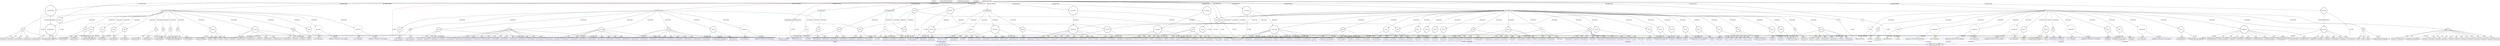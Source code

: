 digraph {
baseInfo[graphId=439,category="extension_graph",isAnonymous=false,possibleRelation=true]
frameworkRelatedTypesInfo[0="javafx.scene.Parent"]
possibleCollaborationsInfo[0="439~CLIENT_METHOD_DECLARATION-INSTANTIATION-FIELD_DECLARATION-~javafx.scene.Parent ~javafx.scene.Parent ~false~false",1="439~CLIENT_METHOD_DECLARATION-RETURN_TYPE-CLIENT_METHOD_DECLARATION-INSTANTIATION-~javafx.scene.Parent ~javafx.scene.Parent ~false~false",2="439~CLIENT_METHOD_DECLARATION-INSTANTIATION-~javafx.scene.Parent ~javafx.event.EventHandler ~false~true",3="439~CLIENT_METHOD_DECLARATION-INSTANTIATION-CLIENT_METHOD_DECLARATION-INSTANTIATION-CLIENT_METHOD_DECLARATION-INSTANTIATION-~javafx.scene.Parent ~javafx.scene.Parent ~false~false"]
locationInfo[projectName="Enriqe-Breaking-Bad-Brick-Breaker",filePath="/Enriqe-Breaking-Bad-Brick-Breaker/Breaking-Bad-Brick-Breaker-master/src/bbbrickbreaker/Level.java",contextSignature="Level",graphId="439"]
0[label="bbbrickbreaker.Level",vertexType="ROOT_CLIENT_CLASS_DECLARATION",isFrameworkType=false,color=red]
1[label="javafx.scene.Parent",vertexType="FRAMEWORK_CLASS_TYPE",isFrameworkType=true,peripheries=2]
2[label="ball",vertexType="FIELD_DECLARATION",isFrameworkType=false,shape=circle]
3[label="bbbrickbreaker.Ball",vertexType="REFERENCE_CLIENT_CLASS_DECLARATION",isFrameworkType=false,color=blue]
5[label="bat",vertexType="FIELD_DECLARATION",isFrameworkType=false,shape=circle]
6[label="bbbrickbreaker.Bat",vertexType="REFERENCE_CLIENT_CLASS_DECLARATION",isFrameworkType=false,color=blue]
8[label="group",vertexType="FIELD_DECLARATION",isFrameworkType=true,peripheries=2,shape=circle]
9[label="javafx.scene.Group",vertexType="FRAMEWORK_CLASS_TYPE",isFrameworkType=true,peripheries=2]
10[label="infoPanel",vertexType="FIELD_DECLARATION",isFrameworkType=true,peripheries=2,shape=circle]
12[label="livesCaption",vertexType="FIELD_DECLARATION",isFrameworkType=true,peripheries=2,shape=circle]
13[label="javafx.scene.text.Text",vertexType="FRAMEWORK_CLASS_TYPE",isFrameworkType=true,peripheries=2]
14[label="message",vertexType="FIELD_DECLARATION",isFrameworkType=true,peripheries=2,shape=circle]
15[label="javafx.scene.image.ImageView",vertexType="FRAMEWORK_CLASS_TYPE",isFrameworkType=true,peripheries=2]
16[label="round",vertexType="FIELD_DECLARATION",isFrameworkType=true,peripheries=2,shape=circle]
18[label="roundCaption",vertexType="FIELD_DECLARATION",isFrameworkType=true,peripheries=2,shape=circle]
20[label="score",vertexType="FIELD_DECLARATION",isFrameworkType=true,peripheries=2,shape=circle]
22[label="scoreCaption",vertexType="FIELD_DECLARATION",isFrameworkType=true,peripheries=2,shape=circle]
24[label="startingTimeline",vertexType="FIELD_DECLARATION",isFrameworkType=true,peripheries=2,shape=circle]
25[label="javafx.animation.Timeline",vertexType="FRAMEWORK_CLASS_TYPE",isFrameworkType=true,peripheries=2]
26[label="timeline",vertexType="FIELD_DECLARATION",isFrameworkType=true,peripheries=2,shape=circle]
28[label="void initStartingTimeline()",vertexType="CLIENT_METHOD_DECLARATION",isFrameworkType=false,shape=box]
30[label="VAR0",vertexType="VARIABLE_EXPRESION",isFrameworkType=true,peripheries=2,shape=circle]
29[label="new Timeline()",vertexType="CONSTRUCTOR_CALL",isFrameworkType=true,peripheries=2]
33[label="kf1",vertexType="VARIABLE_EXPRESION",isFrameworkType=true,peripheries=2,shape=circle]
34[label="javafx.animation.KeyFrame",vertexType="FRAMEWORK_CLASS_TYPE",isFrameworkType=true,peripheries=2]
32[label="new KeyFrame()",vertexType="CONSTRUCTOR_CALL",isFrameworkType=true,peripheries=2]
35[label="Duration",vertexType="VARIABLE_EXPRESION",isFrameworkType=true,peripheries=2,shape=circle]
37[label="javafx.util.Duration",vertexType="FRAMEWORK_CLASS_TYPE",isFrameworkType=true,peripheries=2]
36[label="millis()",vertexType="INSIDE_CALL",isFrameworkType=true,peripheries=2,shape=box]
39[label="anonymous3",vertexType="VARIABLE_EXPRESION",isFrameworkType=false,shape=circle]
40[label="REFERENCE_ANONYMOUS_DECLARATION",vertexType="REFERENCE_ANONYMOUS_DECLARATION",isFrameworkType=false,color=blue]
41[label="javafx.event.EventHandler",vertexType="FRAMEWORK_INTERFACE_TYPE",isFrameworkType=true,peripheries=2]
38[label="new EventHandler()",vertexType="CONSTRUCTOR_CALL",isFrameworkType=false]
42[label="message",vertexType="VARIABLE_EXPRESION",isFrameworkType=true,peripheries=2,shape=circle]
44[label="javafx.scene.Node",vertexType="FRAMEWORK_CLASS_TYPE",isFrameworkType=true,peripheries=2]
43[label="setVisible()",vertexType="INSIDE_CALL",isFrameworkType=true,peripheries=2,shape=box]
45[label="bat",vertexType="VARIABLE_EXPRESION",isFrameworkType=true,peripheries=2,shape=circle]
46[label="setVisible()",vertexType="INSIDE_CALL",isFrameworkType=true,peripheries=2,shape=box]
48[label="ball",vertexType="VARIABLE_EXPRESION",isFrameworkType=true,peripheries=2,shape=circle]
49[label="setVisible()",vertexType="INSIDE_CALL",isFrameworkType=true,peripheries=2,shape=box]
52[label="VAR7",vertexType="VARIABLE_EXPRESION",isFrameworkType=true,peripheries=2,shape=circle]
53[label="javafx.animation.KeyValue",vertexType="FRAMEWORK_CLASS_TYPE",isFrameworkType=true,peripheries=2]
51[label="new KeyValue()",vertexType="CONSTRUCTOR_CALL",isFrameworkType=true,peripheries=2]
55[label="opacityProperty()",vertexType="INSIDE_CALL",isFrameworkType=true,peripheries=2,shape=box]
57[label="kf2",vertexType="VARIABLE_EXPRESION",isFrameworkType=true,peripheries=2,shape=circle]
56[label="new KeyFrame()",vertexType="CONSTRUCTOR_CALL",isFrameworkType=true,peripheries=2]
60[label="millis()",vertexType="INSIDE_CALL",isFrameworkType=true,peripheries=2,shape=box]
62[label="VAR11",vertexType="VARIABLE_EXPRESION",isFrameworkType=true,peripheries=2,shape=circle]
61[label="new KeyValue()",vertexType="CONSTRUCTOR_CALL",isFrameworkType=true,peripheries=2]
65[label="opacityProperty()",vertexType="INSIDE_CALL",isFrameworkType=true,peripheries=2,shape=box]
67[label="kf3",vertexType="VARIABLE_EXPRESION",isFrameworkType=true,peripheries=2,shape=circle]
66[label="new KeyFrame()",vertexType="CONSTRUCTOR_CALL",isFrameworkType=true,peripheries=2]
70[label="millis()",vertexType="INSIDE_CALL",isFrameworkType=true,peripheries=2,shape=box]
72[label="VAR15",vertexType="VARIABLE_EXPRESION",isFrameworkType=true,peripheries=2,shape=circle]
71[label="new KeyValue()",vertexType="CONSTRUCTOR_CALL",isFrameworkType=true,peripheries=2]
75[label="opacityProperty()",vertexType="INSIDE_CALL",isFrameworkType=true,peripheries=2,shape=box]
77[label="kf4",vertexType="VARIABLE_EXPRESION",isFrameworkType=true,peripheries=2,shape=circle]
76[label="new KeyFrame()",vertexType="CONSTRUCTOR_CALL",isFrameworkType=true,peripheries=2]
80[label="millis()",vertexType="INSIDE_CALL",isFrameworkType=true,peripheries=2,shape=box]
82[label="anonymous19",vertexType="VARIABLE_EXPRESION",isFrameworkType=false,shape=circle]
83[label="REFERENCE_ANONYMOUS_DECLARATION",vertexType="REFERENCE_ANONYMOUS_DECLARATION",isFrameworkType=false,color=blue]
81[label="new EventHandler()",vertexType="CONSTRUCTOR_CALL",isFrameworkType=false]
86[label="setVisible()",vertexType="INSIDE_CALL",isFrameworkType=true,peripheries=2,shape=box]
88[label="setTranslateX()",vertexType="INSIDE_CALL",isFrameworkType=true,peripheries=2,shape=box]
90[label="setTranslateX()",vertexType="INSIDE_CALL",isFrameworkType=true,peripheries=2,shape=box]
92[label="setTranslateY()",vertexType="INSIDE_CALL",isFrameworkType=true,peripheries=2,shape=box]
94[label="setVisible()",vertexType="INSIDE_CALL",isFrameworkType=true,peripheries=2,shape=box]
96[label="setVisible()",vertexType="INSIDE_CALL",isFrameworkType=true,peripheries=2,shape=box]
98[label="VAR26",vertexType="VARIABLE_EXPRESION",isFrameworkType=true,peripheries=2,shape=circle]
97[label="new KeyValue()",vertexType="CONSTRUCTOR_CALL",isFrameworkType=true,peripheries=2]
101[label="opacityProperty()",vertexType="INSIDE_CALL",isFrameworkType=true,peripheries=2,shape=box]
102[label="VAR28",vertexType="VARIABLE_EXPRESION",isFrameworkType=true,peripheries=2,shape=circle]
104[label="javafx.collections.ObservableList",vertexType="FRAMEWORK_INTERFACE_TYPE",isFrameworkType=true,peripheries=2]
103[label="addAll()",vertexType="INSIDE_CALL",isFrameworkType=true,peripheries=2,shape=box]
105[label="startingTimeline",vertexType="VARIABLE_EXPRESION",isFrameworkType=true,peripheries=2,shape=circle]
106[label="getKeyFrames()",vertexType="INSIDE_CALL",isFrameworkType=true,peripheries=2,shape=box]
108[label="void initTimeline()",vertexType="CLIENT_METHOD_DECLARATION",isFrameworkType=false,shape=box]
110[label="VAR30",vertexType="VARIABLE_EXPRESION",isFrameworkType=true,peripheries=2,shape=circle]
109[label="new Timeline()",vertexType="CONSTRUCTOR_CALL",isFrameworkType=true,peripheries=2]
112[label="timeline",vertexType="VARIABLE_EXPRESION",isFrameworkType=true,peripheries=2,shape=circle]
114[label="javafx.animation.Animation",vertexType="FRAMEWORK_CLASS_TYPE",isFrameworkType=true,peripheries=2]
113[label="setCycleCount()",vertexType="INSIDE_CALL",isFrameworkType=true,peripheries=2,shape=box]
116[label="kf",vertexType="VARIABLE_EXPRESION",isFrameworkType=true,peripheries=2,shape=circle]
115[label="new KeyFrame()",vertexType="CONSTRUCTOR_CALL",isFrameworkType=true,peripheries=2]
119[label="anonymous33",vertexType="VARIABLE_EXPRESION",isFrameworkType=false,shape=circle]
120[label="REFERENCE_ANONYMOUS_DECLARATION",vertexType="REFERENCE_ANONYMOUS_DECLARATION",isFrameworkType=false,color=blue]
118[label="new EventHandler()",vertexType="CONSTRUCTOR_CALL",isFrameworkType=false]
122[label="brick",vertexType="VARIABLE_EXPRESION",isFrameworkType=true,peripheries=2,shape=circle]
123[label="setOpacity()",vertexType="INSIDE_CALL",isFrameworkType=true,peripheries=2,shape=box]
126[label="getOpacity()",vertexType="INSIDE_CALL",isFrameworkType=true,peripheries=2,shape=box]
128[label="getOpacity()",vertexType="INSIDE_CALL",isFrameworkType=true,peripheries=2,shape=box]
130[label="setVisible()",vertexType="INSIDE_CALL",isFrameworkType=true,peripheries=2,shape=box]
131[label="bat",vertexType="VARIABLE_EXPRESION",isFrameworkType=true,peripheries=2,shape=circle]
132[label="getTranslateX()",vertexType="INSIDE_CALL",isFrameworkType=true,peripheries=2,shape=box]
134[label="bonus",vertexType="VARIABLE_EXPRESION",isFrameworkType=true,peripheries=2,shape=circle]
135[label="getTranslateY()",vertexType="INSIDE_CALL",isFrameworkType=true,peripheries=2,shape=box]
138[label="setVisible()",vertexType="INSIDE_CALL",isFrameworkType=true,peripheries=2,shape=box]
139[label="group",vertexType="VARIABLE_EXPRESION",isFrameworkType=true,peripheries=2,shape=circle]
140[label="getChildren()",vertexType="INSIDE_CALL",isFrameworkType=true,peripheries=2,shape=box]
143[label="setTranslateY()",vertexType="INSIDE_CALL",isFrameworkType=true,peripheries=2,shape=box]
145[label="getTranslateY()",vertexType="INSIDE_CALL",isFrameworkType=true,peripheries=2,shape=box]
147[label="getTranslateX()",vertexType="INSIDE_CALL",isFrameworkType=true,peripheries=2,shape=box]
149[label="getTranslateX()",vertexType="INSIDE_CALL",isFrameworkType=true,peripheries=2,shape=box]
151[label="getTranslateX()",vertexType="INSIDE_CALL",isFrameworkType=true,peripheries=2,shape=box]
153[label="getTranslateX()",vertexType="INSIDE_CALL",isFrameworkType=true,peripheries=2,shape=box]
155[label="getTranslateY()",vertexType="INSIDE_CALL",isFrameworkType=true,peripheries=2,shape=box]
157[label="getTranslateY()",vertexType="INSIDE_CALL",isFrameworkType=true,peripheries=2,shape=box]
159[label="getTranslateY()",vertexType="INSIDE_CALL",isFrameworkType=true,peripheries=2,shape=box]
161[label="getTranslateY()",vertexType="INSIDE_CALL",isFrameworkType=true,peripheries=2,shape=box]
163[label="setVisible()",vertexType="INSIDE_CALL",isFrameworkType=true,peripheries=2,shape=box]
165[label="getChildren()",vertexType="INSIDE_CALL",isFrameworkType=true,peripheries=2,shape=box]
167[label="getTranslateX()",vertexType="INSIDE_CALL",isFrameworkType=true,peripheries=2,shape=box]
169[label="setTranslateX()",vertexType="INSIDE_CALL",isFrameworkType=true,peripheries=2,shape=box]
171[label="setTranslateX()",vertexType="INSIDE_CALL",isFrameworkType=true,peripheries=2,shape=box]
173[label="getTranslateX()",vertexType="INSIDE_CALL",isFrameworkType=true,peripheries=2,shape=box]
174[label="ball",vertexType="VARIABLE_EXPRESION",isFrameworkType=true,peripheries=2,shape=circle]
175[label="setTranslateY()",vertexType="INSIDE_CALL",isFrameworkType=true,peripheries=2,shape=box]
178[label="setTranslateY()",vertexType="INSIDE_CALL",isFrameworkType=true,peripheries=2,shape=box]
180[label="getTranslateX()",vertexType="INSIDE_CALL",isFrameworkType=true,peripheries=2,shape=box]
182[label="getTranslateY()",vertexType="INSIDE_CALL",isFrameworkType=true,peripheries=2,shape=box]
184[label="getTranslateY()",vertexType="INSIDE_CALL",isFrameworkType=true,peripheries=2,shape=box]
186[label="getTranslateX()",vertexType="INSIDE_CALL",isFrameworkType=true,peripheries=2,shape=box]
188[label="getTranslateX()",vertexType="INSIDE_CALL",isFrameworkType=true,peripheries=2,shape=box]
190[label="getTranslateX()",vertexType="INSIDE_CALL",isFrameworkType=true,peripheries=2,shape=box]
192[label="setTranslateX()",vertexType="INSIDE_CALL",isFrameworkType=true,peripheries=2,shape=box]
194[label="setTranslateY()",vertexType="INSIDE_CALL",isFrameworkType=true,peripheries=2,shape=box]
196[label="getTranslateY()",vertexType="INSIDE_CALL",isFrameworkType=true,peripheries=2,shape=box]
198[label="getKeyFrames()",vertexType="INSIDE_CALL",isFrameworkType=true,peripheries=2,shape=box]
219[label="void initLevel()",vertexType="CLIENT_METHOD_DECLARATION",isFrameworkType=false,shape=box]
221[label="VAR76",vertexType="VARIABLE_EXPRESION",isFrameworkType=false,shape=circle]
222[label="bbbrickbreaker.Brick",vertexType="REFERENCE_CLIENT_CLASS_DECLARATION",isFrameworkType=false,color=blue]
220[label="new Brick()",vertexType="CONSTRUCTOR_CALL",isFrameworkType=false]
224[label="brick",vertexType="VARIABLE_EXPRESION",isFrameworkType=true,peripheries=2,shape=circle]
225[label="setTranslateX()",vertexType="INSIDE_CALL",isFrameworkType=true,peripheries=2,shape=box]
228[label="setTranslateY()",vertexType="INSIDE_CALL",isFrameworkType=true,peripheries=2,shape=box]
229[label="bbbrickbreaker.Brick getBrick(int,int)",vertexType="CLIENT_METHOD_DECLARATION",isFrameworkType=false,shape=box]
246[label="void kickBrick(int,int)",vertexType="CLIENT_METHOD_DECLARATION",isFrameworkType=false,shape=box]
248[label="bonus",vertexType="VARIABLE_EXPRESION",isFrameworkType=false,shape=circle]
249[label="bbbrickbreaker.Bonus",vertexType="REFERENCE_CLIENT_CLASS_DECLARATION",isFrameworkType=false,color=blue]
247[label="new Bonus()",vertexType="CONSTRUCTOR_CALL",isFrameworkType=false]
252[label="setTranslateY()",vertexType="INSIDE_CALL",isFrameworkType=true,peripheries=2,shape=box]
253[label="brick",vertexType="VARIABLE_EXPRESION",isFrameworkType=true,peripheries=2,shape=circle]
254[label="getTranslateY()",vertexType="INSIDE_CALL",isFrameworkType=true,peripheries=2,shape=box]
257[label="setVisible()",vertexType="INSIDE_CALL",isFrameworkType=true,peripheries=2,shape=box]
259[label="setTranslateX()",vertexType="INSIDE_CALL",isFrameworkType=true,peripheries=2,shape=box]
261[label="getTranslateX()",vertexType="INSIDE_CALL",isFrameworkType=true,peripheries=2,shape=box]
262[label="group",vertexType="VARIABLE_EXPRESION",isFrameworkType=true,peripheries=2,shape=circle]
263[label="getChildren()",vertexType="INSIDE_CALL",isFrameworkType=true,peripheries=2,shape=box]
265[label="void updateLives()",vertexType="CLIENT_METHOD_DECLARATION",isFrameworkType=false,shape=box]
266[label="infoPanel",vertexType="VARIABLE_EXPRESION",isFrameworkType=true,peripheries=2,shape=circle]
267[label="getChildren()",vertexType="INSIDE_CALL",isFrameworkType=true,peripheries=2,shape=box]
270[label="lifeBonus",vertexType="VARIABLE_EXPRESION",isFrameworkType=false,shape=circle]
269[label="new Bonus()",vertexType="CONSTRUCTOR_CALL",isFrameworkType=false]
273[label="setScaleX()",vertexType="INSIDE_CALL",isFrameworkType=true,peripheries=2,shape=box]
275[label="setScaleY()",vertexType="INSIDE_CALL",isFrameworkType=true,peripheries=2,shape=box]
277[label="setTranslateX()",vertexType="INSIDE_CALL",isFrameworkType=true,peripheries=2,shape=box]
278[label="livesCaption",vertexType="VARIABLE_EXPRESION",isFrameworkType=true,peripheries=2,shape=circle]
279[label="getTranslateX()",vertexType="INSIDE_CALL",isFrameworkType=true,peripheries=2,shape=box]
281[label="VAR97",vertexType="VARIABLE_EXPRESION",isFrameworkType=true,peripheries=2,shape=circle]
283[label="javafx.geometry.Bounds",vertexType="FRAMEWORK_CLASS_TYPE",isFrameworkType=true,peripheries=2]
282[label="getWidth()",vertexType="INSIDE_CALL",isFrameworkType=true,peripheries=2,shape=box]
285[label="getBoundsInLocal()",vertexType="INSIDE_CALL",isFrameworkType=true,peripheries=2,shape=box]
287[label="setTranslateY()",vertexType="INSIDE_CALL",isFrameworkType=true,peripheries=2,shape=box]
289[label="getTranslateY()",vertexType="INSIDE_CALL",isFrameworkType=true,peripheries=2,shape=box]
291[label="getChildren()",vertexType="INSIDE_CALL",isFrameworkType=true,peripheries=2,shape=box]
327[label="void initInfoPanel()",vertexType="CLIENT_METHOD_DECLARATION",isFrameworkType=false,shape=box]
329[label="VAR116",vertexType="VARIABLE_EXPRESION",isFrameworkType=true,peripheries=2,shape=circle]
328[label="new Group()",vertexType="CONSTRUCTOR_CALL",isFrameworkType=true,peripheries=2]
332[label="VAR117",vertexType="VARIABLE_EXPRESION",isFrameworkType=true,peripheries=2,shape=circle]
331[label="new Text()",vertexType="CONSTRUCTOR_CALL",isFrameworkType=true,peripheries=2]
334[label="roundCaption",vertexType="VARIABLE_EXPRESION",isFrameworkType=true,peripheries=2,shape=circle]
335[label="setText()",vertexType="INSIDE_CALL",isFrameworkType=true,peripheries=2,shape=box]
338[label="setTextOrigin()",vertexType="INSIDE_CALL",isFrameworkType=true,peripheries=2,shape=box]
340[label="setFill()",vertexType="INSIDE_CALL",isFrameworkType=true,peripheries=2,shape=box]
341[label="Color",vertexType="VARIABLE_EXPRESION",isFrameworkType=true,peripheries=2,shape=circle]
343[label="javafx.scene.paint.Color",vertexType="FRAMEWORK_CLASS_TYPE",isFrameworkType=true,peripheries=2]
342[label="rgb()",vertexType="INSIDE_CALL",isFrameworkType=true,peripheries=2,shape=box]
345[label="f",vertexType="VARIABLE_EXPRESION",isFrameworkType=true,peripheries=2,shape=circle]
346[label="javafx.scene.text.Font",vertexType="FRAMEWORK_CLASS_TYPE",isFrameworkType=true,peripheries=2]
344[label="new Font()",vertexType="CONSTRUCTOR_CALL",isFrameworkType=true,peripheries=2]
348[label="setFont()",vertexType="INSIDE_CALL",isFrameworkType=true,peripheries=2,shape=box]
350[label="setTranslateX()",vertexType="INSIDE_CALL",isFrameworkType=true,peripheries=2,shape=box]
352[label="setTranslateY()",vertexType="INSIDE_CALL",isFrameworkType=true,peripheries=2,shape=box]
354[label="VAR126",vertexType="VARIABLE_EXPRESION",isFrameworkType=true,peripheries=2,shape=circle]
353[label="new Text()",vertexType="CONSTRUCTOR_CALL",isFrameworkType=true,peripheries=2]
356[label="round",vertexType="VARIABLE_EXPRESION",isFrameworkType=true,peripheries=2,shape=circle]
357[label="setTranslateX()",vertexType="INSIDE_CALL",isFrameworkType=true,peripheries=2,shape=box]
360[label="getTranslateX()",vertexType="INSIDE_CALL",isFrameworkType=true,peripheries=2,shape=box]
361[label="VAR129",vertexType="VARIABLE_EXPRESION",isFrameworkType=true,peripheries=2,shape=circle]
362[label="getWidth()",vertexType="INSIDE_CALL",isFrameworkType=true,peripheries=2,shape=box]
365[label="getBoundsInLocal()",vertexType="INSIDE_CALL",isFrameworkType=true,peripheries=2,shape=box]
367[label="setTranslateY()",vertexType="INSIDE_CALL",isFrameworkType=true,peripheries=2,shape=box]
369[label="getTranslateY()",vertexType="INSIDE_CALL",isFrameworkType=true,peripheries=2,shape=box]
371[label="setText()",vertexType="INSIDE_CALL",isFrameworkType=true,peripheries=2,shape=box]
373[label="setTextOrigin()",vertexType="INSIDE_CALL",isFrameworkType=true,peripheries=2,shape=box]
375[label="setFont()",vertexType="INSIDE_CALL",isFrameworkType=true,peripheries=2,shape=box]
377[label="setFill()",vertexType="INSIDE_CALL",isFrameworkType=true,peripheries=2,shape=box]
379[label="rgb()",vertexType="INSIDE_CALL",isFrameworkType=true,peripheries=2,shape=box]
381[label="VAR138",vertexType="VARIABLE_EXPRESION",isFrameworkType=true,peripheries=2,shape=circle]
380[label="new Text()",vertexType="CONSTRUCTOR_CALL",isFrameworkType=true,peripheries=2]
383[label="scoreCaption",vertexType="VARIABLE_EXPRESION",isFrameworkType=true,peripheries=2,shape=circle]
384[label="setText()",vertexType="INSIDE_CALL",isFrameworkType=true,peripheries=2,shape=box]
387[label="setFill()",vertexType="INSIDE_CALL",isFrameworkType=true,peripheries=2,shape=box]
389[label="rgb()",vertexType="INSIDE_CALL",isFrameworkType=true,peripheries=2,shape=box]
391[label="setTranslateX()",vertexType="INSIDE_CALL",isFrameworkType=true,peripheries=2,shape=box]
393[label="setTranslateY()",vertexType="INSIDE_CALL",isFrameworkType=true,peripheries=2,shape=box]
395[label="setTextOrigin()",vertexType="INSIDE_CALL",isFrameworkType=true,peripheries=2,shape=box]
397[label="setFont()",vertexType="INSIDE_CALL",isFrameworkType=true,peripheries=2,shape=box]
399[label="VAR146",vertexType="VARIABLE_EXPRESION",isFrameworkType=true,peripheries=2,shape=circle]
398[label="new Text()",vertexType="CONSTRUCTOR_CALL",isFrameworkType=true,peripheries=2]
401[label="score",vertexType="VARIABLE_EXPRESION",isFrameworkType=true,peripheries=2,shape=circle]
402[label="setTranslateX()",vertexType="INSIDE_CALL",isFrameworkType=true,peripheries=2,shape=box]
405[label="getTranslateX()",vertexType="INSIDE_CALL",isFrameworkType=true,peripheries=2,shape=box]
406[label="VAR149",vertexType="VARIABLE_EXPRESION",isFrameworkType=true,peripheries=2,shape=circle]
407[label="getWidth()",vertexType="INSIDE_CALL",isFrameworkType=true,peripheries=2,shape=box]
410[label="getBoundsInLocal()",vertexType="INSIDE_CALL",isFrameworkType=true,peripheries=2,shape=box]
412[label="setTranslateY()",vertexType="INSIDE_CALL",isFrameworkType=true,peripheries=2,shape=box]
414[label="getTranslateY()",vertexType="INSIDE_CALL",isFrameworkType=true,peripheries=2,shape=box]
416[label="setFill()",vertexType="INSIDE_CALL",isFrameworkType=true,peripheries=2,shape=box]
418[label="rgb()",vertexType="INSIDE_CALL",isFrameworkType=true,peripheries=2,shape=box]
420[label="setTextOrigin()",vertexType="INSIDE_CALL",isFrameworkType=true,peripheries=2,shape=box]
422[label="setFont()",vertexType="INSIDE_CALL",isFrameworkType=true,peripheries=2,shape=box]
424[label="setText()",vertexType="INSIDE_CALL",isFrameworkType=true,peripheries=2,shape=box]
426[label="VAR158",vertexType="VARIABLE_EXPRESION",isFrameworkType=true,peripheries=2,shape=circle]
425[label="new Text()",vertexType="CONSTRUCTOR_CALL",isFrameworkType=true,peripheries=2]
428[label="livesCaption",vertexType="VARIABLE_EXPRESION",isFrameworkType=true,peripheries=2,shape=circle]
429[label="setText()",vertexType="INSIDE_CALL",isFrameworkType=true,peripheries=2,shape=box]
432[label="setTranslateX()",vertexType="INSIDE_CALL",isFrameworkType=true,peripheries=2,shape=box]
434[label="setTranslateY()",vertexType="INSIDE_CALL",isFrameworkType=true,peripheries=2,shape=box]
436[label="setFill()",vertexType="INSIDE_CALL",isFrameworkType=true,peripheries=2,shape=box]
438[label="rgb()",vertexType="INSIDE_CALL",isFrameworkType=true,peripheries=2,shape=box]
440[label="setTextOrigin()",vertexType="INSIDE_CALL",isFrameworkType=true,peripheries=2,shape=box]
442[label="setFont()",vertexType="INSIDE_CALL",isFrameworkType=true,peripheries=2,shape=box]
444[label="rgb()",vertexType="INSIDE_CALL",isFrameworkType=true,peripheries=2,shape=box]
446[label="black",vertexType="VARIABLE_EXPRESION",isFrameworkType=true,peripheries=2,shape=circle]
447[label="javafx.scene.shape.Rectangle",vertexType="FRAMEWORK_CLASS_TYPE",isFrameworkType=true,peripheries=2]
445[label="new Rectangle()",vertexType="CONSTRUCTOR_CALL",isFrameworkType=true,peripheries=2]
449[label="setWidth()",vertexType="INSIDE_CALL",isFrameworkType=true,peripheries=2,shape=box]
451[label="setHeight()",vertexType="INSIDE_CALL",isFrameworkType=true,peripheries=2,shape=box]
453[label="setFill()",vertexType="INSIDE_CALL",isFrameworkType=true,peripheries=2,shape=box]
455[label="verLine",vertexType="VARIABLE_EXPRESION",isFrameworkType=true,peripheries=2,shape=circle]
454[label="new ImageView()",vertexType="CONSTRUCTOR_CALL",isFrameworkType=true,peripheries=2]
458[label="setImage()",vertexType="INSIDE_CALL",isFrameworkType=true,peripheries=2,shape=box]
460[label="VAR173",vertexType="VARIABLE_EXPRESION",isFrameworkType=true,peripheries=2,shape=circle]
461[label="javafx.scene.image.Image",vertexType="FRAMEWORK_CLASS_TYPE",isFrameworkType=true,peripheries=2]
459[label="new Image()",vertexType="CONSTRUCTOR_CALL",isFrameworkType=true,peripheries=2]
463[label="setTranslateX()",vertexType="INSIDE_CALL",isFrameworkType=true,peripheries=2,shape=box]
465[label="logo",vertexType="VARIABLE_EXPRESION",isFrameworkType=true,peripheries=2,shape=circle]
464[label="new ImageView()",vertexType="CONSTRUCTOR_CALL",isFrameworkType=true,peripheries=2]
468[label="setImage()",vertexType="INSIDE_CALL",isFrameworkType=true,peripheries=2,shape=box]
470[label="setTranslateX()",vertexType="INSIDE_CALL",isFrameworkType=true,peripheries=2,shape=box]
472[label="setTranslateY()",vertexType="INSIDE_CALL",isFrameworkType=true,peripheries=2,shape=box]
474[label="legend",vertexType="VARIABLE_EXPRESION",isFrameworkType=true,peripheries=2,shape=circle]
473[label="new Text()",vertexType="CONSTRUCTOR_CALL",isFrameworkType=true,peripheries=2]
477[label="setTranslateX()",vertexType="INSIDE_CALL",isFrameworkType=true,peripheries=2,shape=box]
479[label="setTranslateY()",vertexType="INSIDE_CALL",isFrameworkType=true,peripheries=2,shape=box]
481[label="setText()",vertexType="INSIDE_CALL",isFrameworkType=true,peripheries=2,shape=box]
483[label="setFill()",vertexType="INSIDE_CALL",isFrameworkType=true,peripheries=2,shape=box]
485[label="setTextOrigin()",vertexType="INSIDE_CALL",isFrameworkType=true,peripheries=2,shape=box]
487[label="setFont()",vertexType="INSIDE_CALL",isFrameworkType=true,peripheries=2,shape=box]
489[label="VAR186",vertexType="VARIABLE_EXPRESION",isFrameworkType=true,peripheries=2,shape=circle]
488[label="new Font()",vertexType="CONSTRUCTOR_CALL",isFrameworkType=true,peripheries=2]
491[label="VAR187",vertexType="VARIABLE_EXPRESION",isFrameworkType=true,peripheries=2,shape=circle]
492[label="addAll()",vertexType="INSIDE_CALL",isFrameworkType=true,peripheries=2,shape=box]
494[label="infoPanel",vertexType="VARIABLE_EXPRESION",isFrameworkType=true,peripheries=2,shape=circle]
495[label="getChildren()",vertexType="INSIDE_CALL",isFrameworkType=true,peripheries=2,shape=box]
498[label="bonus",vertexType="VARIABLE_EXPRESION",isFrameworkType=false,shape=circle]
497[label="new Bonus()",vertexType="CONSTRUCTOR_CALL",isFrameworkType=false]
501[label="text",vertexType="VARIABLE_EXPRESION",isFrameworkType=true,peripheries=2,shape=circle]
500[label="new Text()",vertexType="CONSTRUCTOR_CALL",isFrameworkType=true,peripheries=2]
504[label="setTranslateX()",vertexType="INSIDE_CALL",isFrameworkType=true,peripheries=2,shape=box]
506[label="setTranslateY()",vertexType="INSIDE_CALL",isFrameworkType=true,peripheries=2,shape=box]
508[label="setText()",vertexType="INSIDE_CALL",isFrameworkType=true,peripheries=2,shape=box]
510[label="setFill()",vertexType="INSIDE_CALL",isFrameworkType=true,peripheries=2,shape=box]
512[label="setTextOrigin()",vertexType="INSIDE_CALL",isFrameworkType=true,peripheries=2,shape=box]
514[label="setFont()",vertexType="INSIDE_CALL",isFrameworkType=true,peripheries=2,shape=box]
516[label="VAR197",vertexType="VARIABLE_EXPRESION",isFrameworkType=true,peripheries=2,shape=circle]
515[label="new Font()",vertexType="CONSTRUCTOR_CALL",isFrameworkType=true,peripheries=2]
519[label="setTranslateX()",vertexType="INSIDE_CALL",isFrameworkType=true,peripheries=2,shape=box]
521[label="setTranslateY()",vertexType="INSIDE_CALL",isFrameworkType=true,peripheries=2,shape=box]
523[label="getTranslateY()",vertexType="INSIDE_CALL",isFrameworkType=true,peripheries=2,shape=box]
524[label="VAR201",vertexType="VARIABLE_EXPRESION",isFrameworkType=true,peripheries=2,shape=circle]
525[label="getHeight()",vertexType="INSIDE_CALL",isFrameworkType=true,peripheries=2,shape=box]
528[label="getBoundsInLocal()",vertexType="INSIDE_CALL",isFrameworkType=true,peripheries=2,shape=box]
529[label="VAR203",vertexType="VARIABLE_EXPRESION",isFrameworkType=true,peripheries=2,shape=circle]
530[label="addAll()",vertexType="INSIDE_CALL",isFrameworkType=true,peripheries=2,shape=box]
533[label="getChildren()",vertexType="INSIDE_CALL",isFrameworkType=true,peripheries=2,shape=box]
535[label="setTranslateX()",vertexType="INSIDE_CALL",isFrameworkType=true,peripheries=2,shape=box]
536[label="void initContent(int)",vertexType="CLIENT_METHOD_DECLARATION",isFrameworkType=false,shape=box]
538[label="VAR206",vertexType="VARIABLE_EXPRESION",isFrameworkType=false,shape=circle]
537[label="new Ball()",vertexType="CONSTRUCTOR_CALL",isFrameworkType=false]
540[label="ball",vertexType="VARIABLE_EXPRESION",isFrameworkType=true,peripheries=2,shape=circle]
541[label="setVisible()",vertexType="INSIDE_CALL",isFrameworkType=true,peripheries=2,shape=box]
544[label="VAR208",vertexType="VARIABLE_EXPRESION",isFrameworkType=false,shape=circle]
543[label="new Bat()",vertexType="CONSTRUCTOR_CALL",isFrameworkType=false]
546[label="bat",vertexType="VARIABLE_EXPRESION",isFrameworkType=true,peripheries=2,shape=circle]
547[label="setTranslateY()",vertexType="INSIDE_CALL",isFrameworkType=true,peripheries=2,shape=box]
550[label="setVisible()",vertexType="INSIDE_CALL",isFrameworkType=true,peripheries=2,shape=box]
552[label="VAR211",vertexType="VARIABLE_EXPRESION",isFrameworkType=true,peripheries=2,shape=circle]
551[label="new ImageView()",vertexType="CONSTRUCTOR_CALL",isFrameworkType=true,peripheries=2]
554[label="message",vertexType="VARIABLE_EXPRESION",isFrameworkType=true,peripheries=2,shape=circle]
555[label="setImage()",vertexType="INSIDE_CALL",isFrameworkType=true,peripheries=2,shape=box]
558[label="setTranslateX()",vertexType="INSIDE_CALL",isFrameworkType=true,peripheries=2,shape=box]
559[label="VAR214",vertexType="VARIABLE_EXPRESION",isFrameworkType=true,peripheries=2,shape=circle]
560[label="getWidth()",vertexType="INSIDE_CALL",isFrameworkType=true,peripheries=2,shape=box]
563[label="getImage()",vertexType="INSIDE_CALL",isFrameworkType=true,peripheries=2,shape=box]
565[label="setTranslateY()",vertexType="INSIDE_CALL",isFrameworkType=true,peripheries=2,shape=box]
566[label="VAR217",vertexType="VARIABLE_EXPRESION",isFrameworkType=true,peripheries=2,shape=circle]
567[label="getHeight()",vertexType="INSIDE_CALL",isFrameworkType=true,peripheries=2,shape=box]
570[label="getImage()",vertexType="INSIDE_CALL",isFrameworkType=true,peripheries=2,shape=box]
572[label="setVisible()",vertexType="INSIDE_CALL",isFrameworkType=true,peripheries=2,shape=box]
574[label="background",vertexType="VARIABLE_EXPRESION",isFrameworkType=true,peripheries=2,shape=circle]
573[label="new ImageView()",vertexType="CONSTRUCTOR_CALL",isFrameworkType=true,peripheries=2]
577[label="setFocusTraversable()",vertexType="INSIDE_CALL",isFrameworkType=true,peripheries=2,shape=box]
579[label="setImage()",vertexType="INSIDE_CALL",isFrameworkType=true,peripheries=2,shape=box]
581[label="setFitWidth()",vertexType="INSIDE_CALL",isFrameworkType=true,peripheries=2,shape=box]
583[label="setFitHeight()",vertexType="INSIDE_CALL",isFrameworkType=true,peripheries=2,shape=box]
585[label="setOnMouseMoved()",vertexType="INSIDE_CALL",isFrameworkType=true,peripheries=2,shape=box]
587[label="anonymous226",vertexType="VARIABLE_EXPRESION",isFrameworkType=false,shape=circle]
588[label="REFERENCE_ANONYMOUS_DECLARATION",vertexType="REFERENCE_ANONYMOUS_DECLARATION",isFrameworkType=false,color=blue]
586[label="new EventHandler()",vertexType="CONSTRUCTOR_CALL",isFrameworkType=false]
590[label="me",vertexType="VARIABLE_EXPRESION",isFrameworkType=true,peripheries=2,shape=circle]
592[label="javafx.scene.input.MouseEvent",vertexType="FRAMEWORK_CLASS_TYPE",isFrameworkType=true,peripheries=2]
591[label="getX()",vertexType="INSIDE_CALL",isFrameworkType=true,peripheries=2,shape=box]
594[label="setOnMouseDragged()",vertexType="INSIDE_CALL",isFrameworkType=true,peripheries=2,shape=box]
596[label="anonymous229",vertexType="VARIABLE_EXPRESION",isFrameworkType=false,shape=circle]
597[label="REFERENCE_ANONYMOUS_DECLARATION",vertexType="REFERENCE_ANONYMOUS_DECLARATION",isFrameworkType=false,color=blue]
595[label="new EventHandler()",vertexType="CONSTRUCTOR_CALL",isFrameworkType=false]
600[label="getX()",vertexType="INSIDE_CALL",isFrameworkType=true,peripheries=2,shape=box]
602[label="setOnMousePressed()",vertexType="INSIDE_CALL",isFrameworkType=true,peripheries=2,shape=box]
604[label="anonymous232",vertexType="VARIABLE_EXPRESION",isFrameworkType=false,shape=circle]
605[label="REFERENCE_ANONYMOUS_DECLARATION",vertexType="REFERENCE_ANONYMOUS_DECLARATION",isFrameworkType=false,color=blue]
603[label="new EventHandler()",vertexType="CONSTRUCTOR_CALL",isFrameworkType=false]
608[label="getX()",vertexType="INSIDE_CALL",isFrameworkType=true,peripheries=2,shape=box]
610[label="setOnKeyPressed()",vertexType="INSIDE_CALL",isFrameworkType=true,peripheries=2,shape=box]
612[label="anonymous235",vertexType="VARIABLE_EXPRESION",isFrameworkType=false,shape=circle]
613[label="REFERENCE_ANONYMOUS_DECLARATION",vertexType="REFERENCE_ANONYMOUS_DECLARATION",isFrameworkType=false,color=blue]
611[label="new EventHandler()",vertexType="CONSTRUCTOR_CALL",isFrameworkType=false]
615[label="ke",vertexType="VARIABLE_EXPRESION",isFrameworkType=true,peripheries=2,shape=circle]
617[label="javafx.scene.input.KeyEvent",vertexType="FRAMEWORK_CLASS_TYPE",isFrameworkType=true,peripheries=2]
616[label="getCode()",vertexType="INSIDE_CALL",isFrameworkType=true,peripheries=2,shape=box]
619[label="getCode()",vertexType="INSIDE_CALL",isFrameworkType=true,peripheries=2,shape=box]
620[label="Platform",vertexType="VARIABLE_EXPRESION",isFrameworkType=true,peripheries=2,shape=circle]
622[label="javafx.application.Platform",vertexType="FRAMEWORK_CLASS_TYPE",isFrameworkType=true,peripheries=2]
621[label="exit()",vertexType="INSIDE_CALL",isFrameworkType=true,peripheries=2,shape=box]
624[label="getCode()",vertexType="INSIDE_CALL",isFrameworkType=true,peripheries=2,shape=box]
626[label="getCode()",vertexType="INSIDE_CALL",isFrameworkType=true,peripheries=2,shape=box]
628[label="getCode()",vertexType="INSIDE_CALL",isFrameworkType=true,peripheries=2,shape=box]
630[label="getCode()",vertexType="INSIDE_CALL",isFrameworkType=true,peripheries=2,shape=box]
632[label="getCode()",vertexType="INSIDE_CALL",isFrameworkType=true,peripheries=2,shape=box]
634[label="getCode()",vertexType="INSIDE_CALL",isFrameworkType=true,peripheries=2,shape=box]
636[label="getCode()",vertexType="INSIDE_CALL",isFrameworkType=true,peripheries=2,shape=box]
638[label="getCode()",vertexType="INSIDE_CALL",isFrameworkType=true,peripheries=2,shape=box]
640[label="setOnKeyReleased()",vertexType="INSIDE_CALL",isFrameworkType=true,peripheries=2,shape=box]
642[label="anonymous248",vertexType="VARIABLE_EXPRESION",isFrameworkType=false,shape=circle]
643[label="REFERENCE_ANONYMOUS_DECLARATION",vertexType="REFERENCE_ANONYMOUS_DECLARATION",isFrameworkType=false,color=blue]
641[label="new EventHandler()",vertexType="CONSTRUCTOR_CALL",isFrameworkType=false]
646[label="getCode()",vertexType="INSIDE_CALL",isFrameworkType=true,peripheries=2,shape=box]
648[label="getCode()",vertexType="INSIDE_CALL",isFrameworkType=true,peripheries=2,shape=box]
650[label="getCode()",vertexType="INSIDE_CALL",isFrameworkType=true,peripheries=2,shape=box]
652[label="getCode()",vertexType="INSIDE_CALL",isFrameworkType=true,peripheries=2,shape=box]
653[label="group",vertexType="VARIABLE_EXPRESION",isFrameworkType=true,peripheries=2,shape=circle]
654[label="getChildren()",vertexType="INSIDE_CALL",isFrameworkType=true,peripheries=2,shape=box]
657[label="getChildren()",vertexType="INSIDE_CALL",isFrameworkType=true,peripheries=2,shape=box]
658[label="VAR255",vertexType="VARIABLE_EXPRESION",isFrameworkType=true,peripheries=2,shape=circle]
659[label="addAll()",vertexType="INSIDE_CALL",isFrameworkType=true,peripheries=2,shape=box]
662[label="getChildren()",vertexType="INSIDE_CALL",isFrameworkType=true,peripheries=2,shape=box]
0->1[label="EXTEND",color=red]
0->2[label="DECLARE_FIELD"]
3->1[label="EXTEND",color=blue]
2->3[label="OF_TYPE"]
0->5[label="DECLARE_FIELD"]
6->1[label="EXTEND",color=blue]
5->6[label="OF_TYPE"]
0->8[label="DECLARE_FIELD"]
8->9[label="OF_TYPE"]
0->10[label="DECLARE_FIELD"]
10->9[label="OF_TYPE"]
0->12[label="DECLARE_FIELD"]
12->13[label="OF_TYPE"]
0->14[label="DECLARE_FIELD"]
14->15[label="OF_TYPE"]
0->16[label="DECLARE_FIELD"]
16->13[label="OF_TYPE"]
0->18[label="DECLARE_FIELD"]
18->13[label="OF_TYPE"]
0->20[label="DECLARE_FIELD"]
20->13[label="OF_TYPE"]
0->22[label="DECLARE_FIELD"]
22->13[label="OF_TYPE"]
0->24[label="DECLARE_FIELD"]
24->25[label="OF_TYPE"]
0->26[label="DECLARE_FIELD"]
26->25[label="OF_TYPE"]
0->28[label="DECLARE_METHOD"]
28->30[label="INSTANTIATE"]
30->25[label="OF_TYPE"]
30->29[label="CALL"]
28->33[label="INSTANTIATE"]
33->34[label="OF_TYPE"]
33->32[label="CALL"]
28->35[label="INSTANTIATE"]
35->37[label="OF_TYPE"]
35->36[label="CALL"]
28->39[label="INSTANTIATE"]
40->41[label="IMPLEMENT",color=blue]
39->40[label="OF_TYPE"]
39->38[label="CALL"]
28->42[label="INSTANTIATE"]
42->44[label="OF_TYPE"]
42->43[label="CALL"]
28->45[label="INSTANTIATE"]
45->44[label="OF_TYPE"]
45->46[label="CALL"]
28->48[label="INSTANTIATE"]
48->44[label="OF_TYPE"]
48->49[label="CALL"]
28->52[label="INSTANTIATE"]
52->53[label="OF_TYPE"]
52->51[label="CALL"]
42->55[label="CALL"]
28->57[label="INSTANTIATE"]
57->34[label="OF_TYPE"]
57->56[label="CALL"]
35->60[label="CALL"]
28->62[label="INSTANTIATE"]
62->53[label="OF_TYPE"]
62->61[label="CALL"]
42->65[label="CALL"]
28->67[label="INSTANTIATE"]
67->34[label="OF_TYPE"]
67->66[label="CALL"]
35->70[label="CALL"]
28->72[label="INSTANTIATE"]
72->53[label="OF_TYPE"]
72->71[label="CALL"]
42->75[label="CALL"]
28->77[label="INSTANTIATE"]
77->34[label="OF_TYPE"]
77->76[label="CALL"]
35->80[label="CALL"]
28->82[label="INSTANTIATE"]
83->41[label="IMPLEMENT",color=blue]
82->83[label="OF_TYPE"]
82->81[label="CALL"]
42->86[label="CALL"]
45->88[label="CALL"]
48->90[label="CALL"]
48->92[label="CALL"]
45->94[label="CALL"]
48->96[label="CALL"]
28->98[label="INSTANTIATE"]
98->53[label="OF_TYPE"]
98->97[label="CALL"]
42->101[label="CALL"]
28->102[label="INSTANTIATE"]
102->104[label="OF_TYPE"]
102->103[label="CALL"]
28->105[label="INSTANTIATE"]
24->105[label="REFERENCE"]
105->25[label="OF_TYPE"]
105->106[label="CALL"]
0->108[label="DECLARE_METHOD"]
108->110[label="INSTANTIATE"]
110->25[label="OF_TYPE"]
110->109[label="CALL"]
108->112[label="INSTANTIATE"]
112->114[label="OF_TYPE"]
112->113[label="CALL"]
108->116[label="INSTANTIATE"]
116->34[label="OF_TYPE"]
116->115[label="CALL"]
108->119[label="INSTANTIATE"]
120->41[label="IMPLEMENT",color=blue]
119->120[label="OF_TYPE"]
119->118[label="CALL"]
108->122[label="INSTANTIATE"]
122->44[label="OF_TYPE"]
122->123[label="CALL"]
122->126[label="CALL"]
122->128[label="CALL"]
122->130[label="CALL"]
108->131[label="INSTANTIATE"]
131->44[label="OF_TYPE"]
131->132[label="CALL"]
108->134[label="INSTANTIATE"]
134->44[label="OF_TYPE"]
134->135[label="CALL"]
134->138[label="CALL"]
108->139[label="INSTANTIATE"]
8->139[label="REFERENCE"]
139->9[label="OF_TYPE"]
139->140[label="CALL"]
134->143[label="CALL"]
134->145[label="CALL"]
134->147[label="CALL"]
131->149[label="CALL"]
134->151[label="CALL"]
131->153[label="CALL"]
134->155[label="CALL"]
131->157[label="CALL"]
134->159[label="CALL"]
131->161[label="CALL"]
134->163[label="CALL"]
139->165[label="CALL"]
131->167[label="CALL"]
131->169[label="CALL"]
131->171[label="CALL"]
131->173[label="CALL"]
108->174[label="INSTANTIATE"]
174->44[label="OF_TYPE"]
174->175[label="CALL"]
174->178[label="CALL"]
174->180[label="CALL"]
174->182[label="CALL"]
174->184[label="CALL"]
131->186[label="CALL"]
131->188[label="CALL"]
131->190[label="CALL"]
174->192[label="CALL"]
174->194[label="CALL"]
174->196[label="CALL"]
112->198[label="CALL"]
0->219[label="DECLARE_METHOD"]
219->221[label="INSTANTIATE"]
222->1[label="EXTEND",color=blue]
221->222[label="OF_TYPE"]
221->220[label="CALL"]
219->224[label="INSTANTIATE"]
224->44[label="OF_TYPE"]
224->225[label="CALL"]
224->228[label="CALL"]
0->229[label="DECLARE_METHOD"]
229->222[label="RETURN"]
0->246[label="DECLARE_METHOD"]
246->248[label="INSTANTIATE"]
249->1[label="EXTEND",color=blue]
248->249[label="OF_TYPE"]
248->247[label="CALL"]
248->252[label="CALL"]
246->253[label="INSTANTIATE"]
253->44[label="OF_TYPE"]
253->254[label="CALL"]
248->257[label="CALL"]
248->259[label="CALL"]
253->261[label="CALL"]
246->262[label="INSTANTIATE"]
8->262[label="REFERENCE"]
262->9[label="OF_TYPE"]
262->263[label="CALL"]
0->265[label="DECLARE_METHOD"]
265->266[label="INSTANTIATE"]
10->266[label="REFERENCE"]
266->9[label="OF_TYPE"]
266->267[label="CALL"]
265->270[label="INSTANTIATE"]
270->249[label="OF_TYPE"]
270->269[label="CALL"]
270->273[label="CALL"]
270->275[label="CALL"]
270->277[label="CALL"]
265->278[label="INSTANTIATE"]
278->44[label="OF_TYPE"]
278->279[label="CALL"]
265->281[label="INSTANTIATE"]
281->283[label="OF_TYPE"]
281->282[label="CALL"]
278->285[label="CALL"]
270->287[label="CALL"]
278->289[label="CALL"]
266->291[label="CALL"]
0->327[label="DECLARE_METHOD"]
327->329[label="INSTANTIATE"]
329->9[label="OF_TYPE"]
329->328[label="CALL"]
327->332[label="INSTANTIATE"]
332->13[label="OF_TYPE"]
332->331[label="CALL"]
327->334[label="INSTANTIATE"]
18->334[label="REFERENCE"]
334->13[label="OF_TYPE"]
334->335[label="CALL"]
334->338[label="CALL"]
334->340[label="CALL"]
327->341[label="INSTANTIATE"]
341->343[label="OF_TYPE"]
341->342[label="CALL"]
327->345[label="INSTANTIATE"]
345->346[label="OF_TYPE"]
345->344[label="CALL"]
334->348[label="CALL"]
334->350[label="CALL"]
334->352[label="CALL"]
327->354[label="INSTANTIATE"]
354->13[label="OF_TYPE"]
354->353[label="CALL"]
327->356[label="INSTANTIATE"]
356->44[label="OF_TYPE"]
356->357[label="CALL"]
334->360[label="CALL"]
327->361[label="INSTANTIATE"]
361->283[label="OF_TYPE"]
361->362[label="CALL"]
334->365[label="CALL"]
356->367[label="CALL"]
334->369[label="CALL"]
356->371[label="CALL"]
356->373[label="CALL"]
356->375[label="CALL"]
356->377[label="CALL"]
341->379[label="CALL"]
327->381[label="INSTANTIATE"]
381->13[label="OF_TYPE"]
381->380[label="CALL"]
327->383[label="INSTANTIATE"]
22->383[label="REFERENCE"]
383->13[label="OF_TYPE"]
383->384[label="CALL"]
383->387[label="CALL"]
341->389[label="CALL"]
383->391[label="CALL"]
383->393[label="CALL"]
383->395[label="CALL"]
383->397[label="CALL"]
327->399[label="INSTANTIATE"]
399->13[label="OF_TYPE"]
399->398[label="CALL"]
327->401[label="INSTANTIATE"]
401->44[label="OF_TYPE"]
401->402[label="CALL"]
383->405[label="CALL"]
327->406[label="INSTANTIATE"]
406->283[label="OF_TYPE"]
406->407[label="CALL"]
383->410[label="CALL"]
401->412[label="CALL"]
383->414[label="CALL"]
401->416[label="CALL"]
341->418[label="CALL"]
401->420[label="CALL"]
401->422[label="CALL"]
401->424[label="CALL"]
327->426[label="INSTANTIATE"]
426->13[label="OF_TYPE"]
426->425[label="CALL"]
327->428[label="INSTANTIATE"]
12->428[label="REFERENCE"]
428->13[label="OF_TYPE"]
428->429[label="CALL"]
428->432[label="CALL"]
428->434[label="CALL"]
428->436[label="CALL"]
341->438[label="CALL"]
428->440[label="CALL"]
428->442[label="CALL"]
341->444[label="CALL"]
327->446[label="INSTANTIATE"]
446->447[label="OF_TYPE"]
446->445[label="CALL"]
446->449[label="CALL"]
446->451[label="CALL"]
446->453[label="CALL"]
327->455[label="INSTANTIATE"]
455->15[label="OF_TYPE"]
455->454[label="CALL"]
455->458[label="CALL"]
327->460[label="INSTANTIATE"]
460->461[label="OF_TYPE"]
460->459[label="CALL"]
455->463[label="CALL"]
327->465[label="INSTANTIATE"]
465->15[label="OF_TYPE"]
465->464[label="CALL"]
465->468[label="CALL"]
465->470[label="CALL"]
465->472[label="CALL"]
327->474[label="INSTANTIATE"]
474->13[label="OF_TYPE"]
474->473[label="CALL"]
474->477[label="CALL"]
474->479[label="CALL"]
474->481[label="CALL"]
474->483[label="CALL"]
474->485[label="CALL"]
474->487[label="CALL"]
327->489[label="INSTANTIATE"]
489->346[label="OF_TYPE"]
489->488[label="CALL"]
327->491[label="INSTANTIATE"]
491->104[label="OF_TYPE"]
491->492[label="CALL"]
327->494[label="INSTANTIATE"]
10->494[label="REFERENCE"]
494->9[label="OF_TYPE"]
494->495[label="CALL"]
327->498[label="INSTANTIATE"]
498->249[label="OF_TYPE"]
498->497[label="CALL"]
327->501[label="INSTANTIATE"]
501->13[label="OF_TYPE"]
501->500[label="CALL"]
501->504[label="CALL"]
501->506[label="CALL"]
501->508[label="CALL"]
501->510[label="CALL"]
501->512[label="CALL"]
501->514[label="CALL"]
327->516[label="INSTANTIATE"]
516->346[label="OF_TYPE"]
516->515[label="CALL"]
498->519[label="CALL"]
498->521[label="CALL"]
501->523[label="CALL"]
327->524[label="INSTANTIATE"]
524->283[label="OF_TYPE"]
524->525[label="CALL"]
501->528[label="CALL"]
327->529[label="INSTANTIATE"]
529->104[label="OF_TYPE"]
529->530[label="CALL"]
494->533[label="CALL"]
494->535[label="CALL"]
0->536[label="DECLARE_METHOD"]
536->538[label="INSTANTIATE"]
538->3[label="OF_TYPE"]
538->537[label="CALL"]
536->540[label="INSTANTIATE"]
540->44[label="OF_TYPE"]
540->541[label="CALL"]
536->544[label="INSTANTIATE"]
544->6[label="OF_TYPE"]
544->543[label="CALL"]
536->546[label="INSTANTIATE"]
546->44[label="OF_TYPE"]
546->547[label="CALL"]
546->550[label="CALL"]
536->552[label="INSTANTIATE"]
552->15[label="OF_TYPE"]
552->551[label="CALL"]
536->554[label="INSTANTIATE"]
14->554[label="REFERENCE"]
554->15[label="OF_TYPE"]
554->555[label="CALL"]
554->558[label="CALL"]
536->559[label="INSTANTIATE"]
559->461[label="OF_TYPE"]
559->560[label="CALL"]
554->563[label="CALL"]
554->565[label="CALL"]
536->566[label="INSTANTIATE"]
566->461[label="OF_TYPE"]
566->567[label="CALL"]
554->570[label="CALL"]
554->572[label="CALL"]
536->574[label="INSTANTIATE"]
574->15[label="OF_TYPE"]
574->573[label="CALL"]
574->577[label="CALL"]
574->579[label="CALL"]
574->581[label="CALL"]
574->583[label="CALL"]
574->585[label="CALL"]
536->587[label="INSTANTIATE"]
588->41[label="IMPLEMENT",color=blue]
587->588[label="OF_TYPE"]
587->586[label="CALL"]
536->590[label="INSTANTIATE"]
590->592[label="OF_TYPE"]
590->591[label="CALL"]
574->594[label="CALL"]
536->596[label="INSTANTIATE"]
597->41[label="IMPLEMENT",color=blue]
596->597[label="OF_TYPE"]
596->595[label="CALL"]
590->600[label="CALL"]
574->602[label="CALL"]
536->604[label="INSTANTIATE"]
605->41[label="IMPLEMENT",color=blue]
604->605[label="OF_TYPE"]
604->603[label="CALL"]
590->608[label="CALL"]
574->610[label="CALL"]
536->612[label="INSTANTIATE"]
613->41[label="IMPLEMENT",color=blue]
612->613[label="OF_TYPE"]
612->611[label="CALL"]
536->615[label="INSTANTIATE"]
615->617[label="OF_TYPE"]
615->616[label="CALL"]
615->619[label="CALL"]
536->620[label="INSTANTIATE"]
620->622[label="OF_TYPE"]
620->621[label="CALL"]
615->624[label="CALL"]
615->626[label="CALL"]
615->628[label="CALL"]
615->630[label="CALL"]
615->632[label="CALL"]
615->634[label="CALL"]
615->636[label="CALL"]
615->638[label="CALL"]
574->640[label="CALL"]
536->642[label="INSTANTIATE"]
643->41[label="IMPLEMENT",color=blue]
642->643[label="OF_TYPE"]
642->641[label="CALL"]
615->646[label="CALL"]
615->648[label="CALL"]
615->650[label="CALL"]
615->652[label="CALL"]
536->653[label="INSTANTIATE"]
8->653[label="REFERENCE"]
653->9[label="OF_TYPE"]
653->654[label="CALL"]
653->657[label="CALL"]
536->658[label="INSTANTIATE"]
658->104[label="OF_TYPE"]
658->659[label="CALL"]
653->662[label="CALL"]
}
